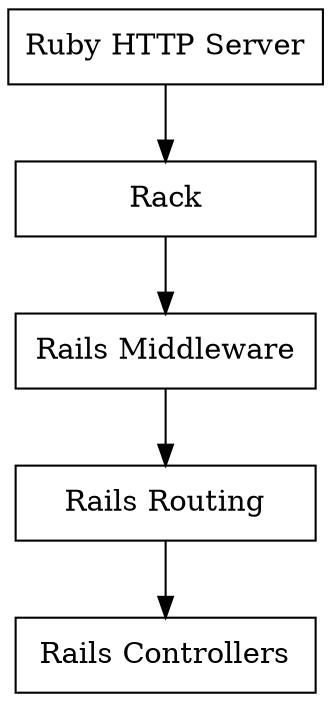 digraph RailsStack {

  // ###########################################################################
  graph [rankdir=TB, nodesep=0.1];
  node  [shape=record, width=2];
  edge  [len=0.2];

  // ###########################################################################
  rws   [label="Ruby HTTP Server"];
  rack  [label="Rack"];
  rmid  [label="Rails Middleware"];
  route [label="Rails Routing"];
  cont  [label="Rails Controllers"];

  // ###########################################################################
  rws -> rack -> rmid -> route -> cont;
}
